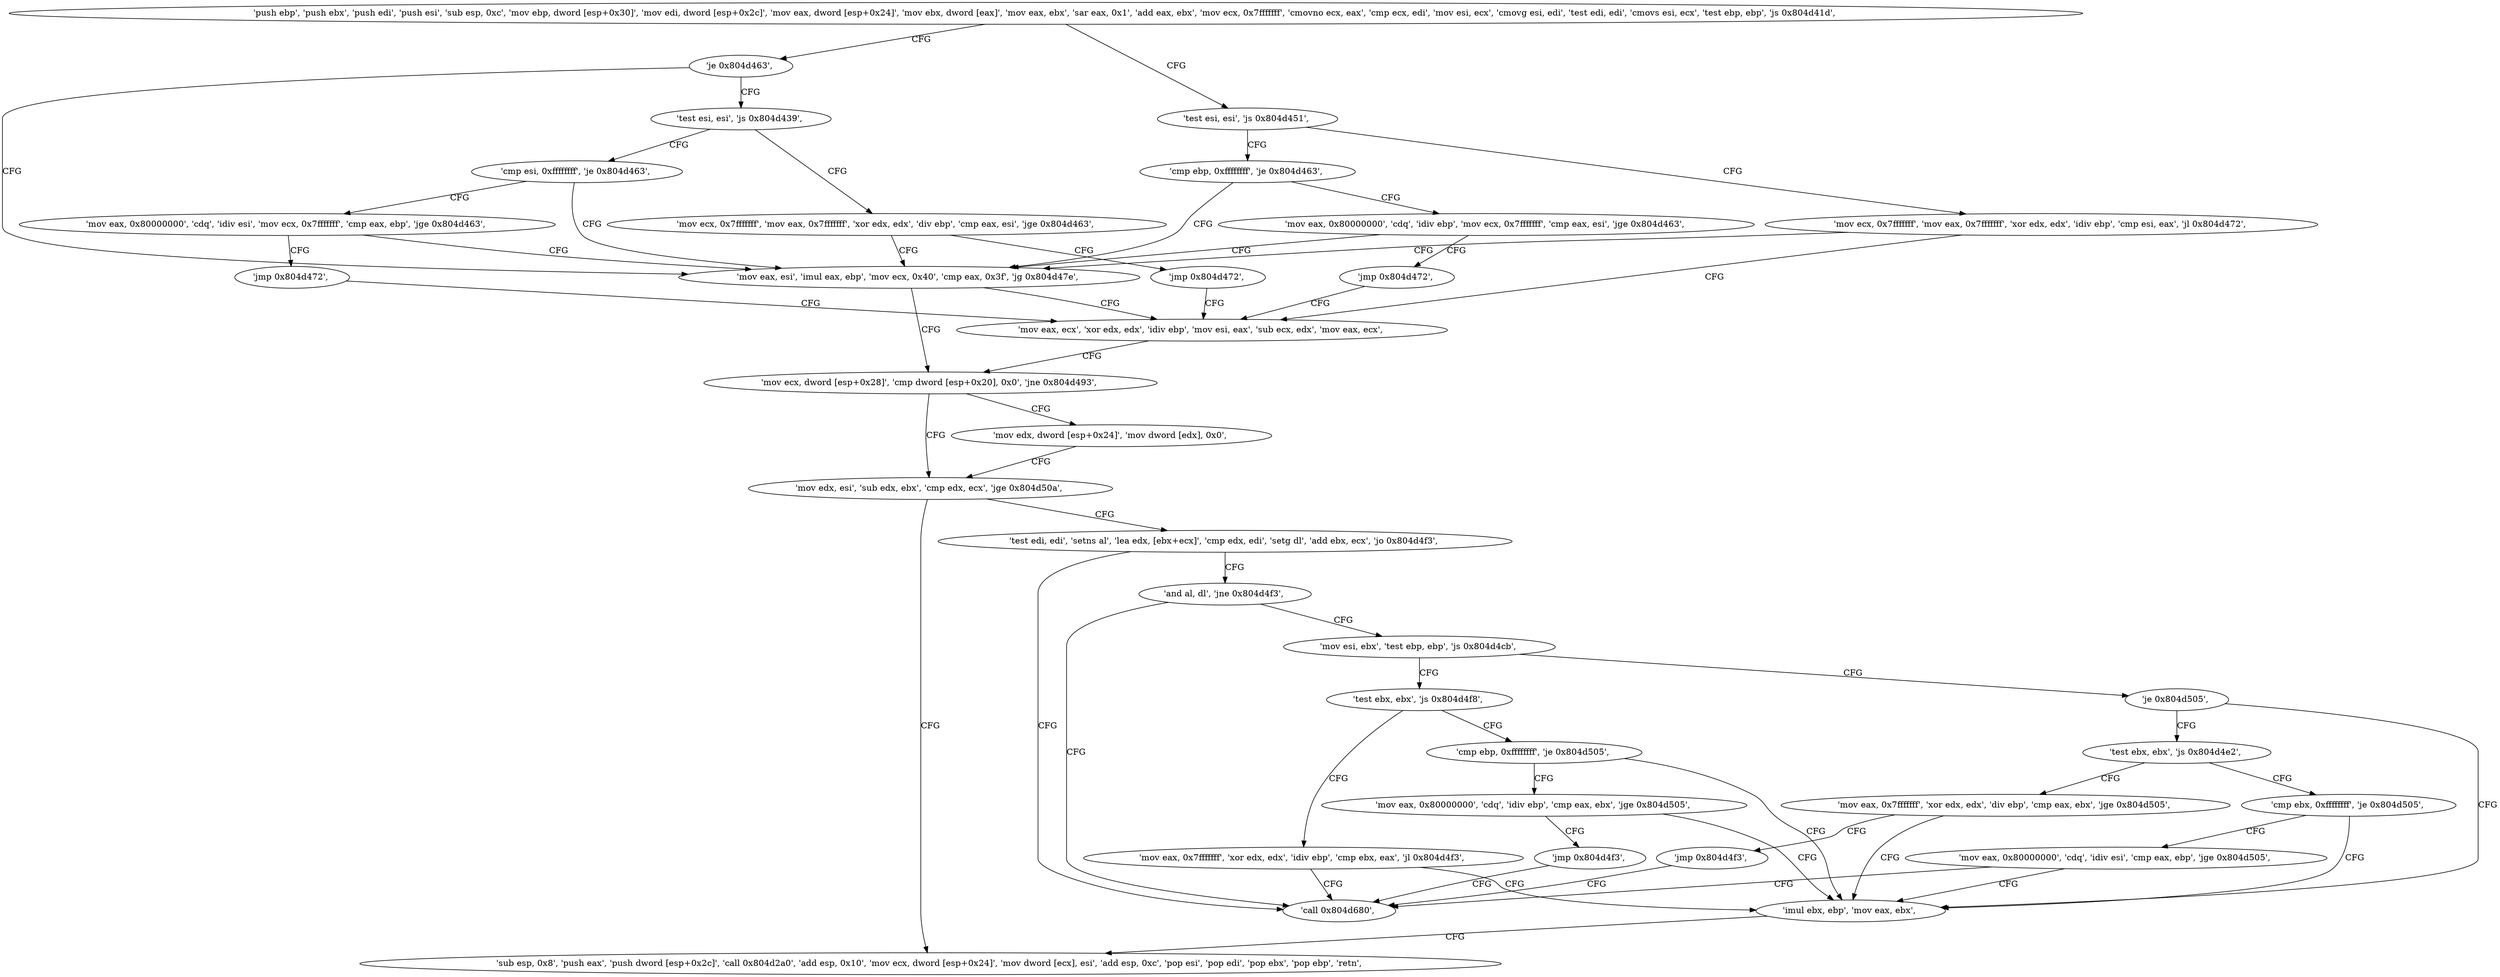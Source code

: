 digraph "func" {
"134534096" [label = "'push ebp', 'push ebx', 'push edi', 'push esi', 'sub esp, 0xc', 'mov ebp, dword [esp+0x30]', 'mov edi, dword [esp+0x2c]', 'mov eax, dword [esp+0x24]', 'mov ebx, dword [eax]', 'mov eax, ebx', 'sar eax, 0x1', 'add eax, ebx', 'mov ecx, 0x7fffffff', 'cmovno ecx, eax', 'cmp ecx, edi', 'mov esi, ecx', 'cmovg esi, edi', 'test edi, edi', 'cmovs esi, ecx', 'test ebp, ebp', 'js 0x804d41d', " ]
"134534173" [label = "'test esi, esi', 'js 0x804d451', " ]
"134534147" [label = "'je 0x804d463', " ]
"134534225" [label = "'mov ecx, 0x7fffffff', 'mov eax, 0x7fffffff', 'xor edx, edx', 'idiv ebp', 'cmp esi, eax', 'jl 0x804d472', " ]
"134534177" [label = "'cmp ebp, 0xffffffff', 'je 0x804d463', " ]
"134534243" [label = "'mov eax, esi', 'imul eax, ebp', 'mov ecx, 0x40', 'cmp eax, 0x3f', 'jg 0x804d47e', " ]
"134534149" [label = "'test esi, esi', 'js 0x804d439', " ]
"134534258" [label = "'mov eax, ecx', 'xor edx, edx', 'idiv ebp', 'mov esi, eax', 'sub ecx, edx', 'mov eax, ecx', " ]
"134534182" [label = "'mov eax, 0x80000000', 'cdq', 'idiv ebp', 'mov ecx, 0x7fffffff', 'cmp eax, esi', 'jge 0x804d463', " ]
"134534270" [label = "'mov ecx, dword [esp+0x28]', 'cmp dword [esp+0x20], 0x0', 'jne 0x804d493', " ]
"134534201" [label = "'cmp esi, 0xffffffff', 'je 0x804d463', " ]
"134534153" [label = "'mov ecx, 0x7fffffff', 'mov eax, 0x7fffffff', 'xor edx, edx', 'div ebp', 'cmp eax, esi', 'jge 0x804d463', " ]
"134534199" [label = "'jmp 0x804d472', " ]
"134534291" [label = "'mov edx, esi', 'sub edx, ebx', 'cmp edx, ecx', 'jge 0x804d50a', " ]
"134534281" [label = "'mov edx, dword [esp+0x24]', 'mov dword [edx], 0x0', " ]
"134534206" [label = "'mov eax, 0x80000000', 'cdq', 'idiv esi', 'mov ecx, 0x7fffffff', 'cmp eax, ebp', 'jge 0x804d463', " ]
"134534171" [label = "'jmp 0x804d472', " ]
"134534410" [label = "'sub esp, 0x8', 'push eax', 'push dword [esp+0x2c]', 'call 0x804d2a0', 'add esp, 0x10', 'mov ecx, dword [esp+0x24]', 'mov dword [ecx], esi', 'add esp, 0xc', 'pop esi', 'pop edi', 'pop ebx', 'pop ebp', 'retn', " ]
"134534299" [label = "'test edi, edi', 'setns al', 'lea edx, [ebx+ecx]', 'cmp edx, edi', 'setg dl', 'add ebx, ecx', 'jo 0x804d4f3', " ]
"134534223" [label = "'jmp 0x804d472', " ]
"134534387" [label = "'call 0x804d680', " ]
"134534316" [label = "'and al, dl', 'jne 0x804d4f3', " ]
"134534320" [label = "'mov esi, ebx', 'test ebp, ebp', 'js 0x804d4cb', " ]
"134534347" [label = "'test ebx, ebx', 'js 0x804d4f8', " ]
"134534326" [label = "'je 0x804d505', " ]
"134534392" [label = "'mov eax, 0x7fffffff', 'xor edx, edx', 'idiv ebp', 'cmp ebx, eax', 'jl 0x804d4f3', " ]
"134534351" [label = "'cmp ebp, 0xffffffff', 'je 0x804d505', " ]
"134534405" [label = "'imul ebx, ebp', 'mov eax, ebx', " ]
"134534328" [label = "'test ebx, ebx', 'js 0x804d4e2', " ]
"134534356" [label = "'mov eax, 0x80000000', 'cdq', 'idiv ebp', 'cmp eax, ebx', 'jge 0x804d505', " ]
"134534370" [label = "'cmp ebx, 0xffffffff', 'je 0x804d505', " ]
"134534332" [label = "'mov eax, 0x7fffffff', 'xor edx, edx', 'div ebp', 'cmp eax, ebx', 'jge 0x804d505', " ]
"134534368" [label = "'jmp 0x804d4f3', " ]
"134534375" [label = "'mov eax, 0x80000000', 'cdq', 'idiv esi', 'cmp eax, ebp', 'jge 0x804d505', " ]
"134534345" [label = "'jmp 0x804d4f3', " ]
"134534096" -> "134534173" [ label = "CFG" ]
"134534096" -> "134534147" [ label = "CFG" ]
"134534173" -> "134534225" [ label = "CFG" ]
"134534173" -> "134534177" [ label = "CFG" ]
"134534147" -> "134534243" [ label = "CFG" ]
"134534147" -> "134534149" [ label = "CFG" ]
"134534225" -> "134534258" [ label = "CFG" ]
"134534225" -> "134534243" [ label = "CFG" ]
"134534177" -> "134534243" [ label = "CFG" ]
"134534177" -> "134534182" [ label = "CFG" ]
"134534243" -> "134534270" [ label = "CFG" ]
"134534243" -> "134534258" [ label = "CFG" ]
"134534149" -> "134534201" [ label = "CFG" ]
"134534149" -> "134534153" [ label = "CFG" ]
"134534258" -> "134534270" [ label = "CFG" ]
"134534182" -> "134534243" [ label = "CFG" ]
"134534182" -> "134534199" [ label = "CFG" ]
"134534270" -> "134534291" [ label = "CFG" ]
"134534270" -> "134534281" [ label = "CFG" ]
"134534201" -> "134534243" [ label = "CFG" ]
"134534201" -> "134534206" [ label = "CFG" ]
"134534153" -> "134534243" [ label = "CFG" ]
"134534153" -> "134534171" [ label = "CFG" ]
"134534199" -> "134534258" [ label = "CFG" ]
"134534291" -> "134534410" [ label = "CFG" ]
"134534291" -> "134534299" [ label = "CFG" ]
"134534281" -> "134534291" [ label = "CFG" ]
"134534206" -> "134534243" [ label = "CFG" ]
"134534206" -> "134534223" [ label = "CFG" ]
"134534171" -> "134534258" [ label = "CFG" ]
"134534299" -> "134534387" [ label = "CFG" ]
"134534299" -> "134534316" [ label = "CFG" ]
"134534223" -> "134534258" [ label = "CFG" ]
"134534316" -> "134534387" [ label = "CFG" ]
"134534316" -> "134534320" [ label = "CFG" ]
"134534320" -> "134534347" [ label = "CFG" ]
"134534320" -> "134534326" [ label = "CFG" ]
"134534347" -> "134534392" [ label = "CFG" ]
"134534347" -> "134534351" [ label = "CFG" ]
"134534326" -> "134534405" [ label = "CFG" ]
"134534326" -> "134534328" [ label = "CFG" ]
"134534392" -> "134534387" [ label = "CFG" ]
"134534392" -> "134534405" [ label = "CFG" ]
"134534351" -> "134534405" [ label = "CFG" ]
"134534351" -> "134534356" [ label = "CFG" ]
"134534405" -> "134534410" [ label = "CFG" ]
"134534328" -> "134534370" [ label = "CFG" ]
"134534328" -> "134534332" [ label = "CFG" ]
"134534356" -> "134534405" [ label = "CFG" ]
"134534356" -> "134534368" [ label = "CFG" ]
"134534370" -> "134534405" [ label = "CFG" ]
"134534370" -> "134534375" [ label = "CFG" ]
"134534332" -> "134534405" [ label = "CFG" ]
"134534332" -> "134534345" [ label = "CFG" ]
"134534368" -> "134534387" [ label = "CFG" ]
"134534375" -> "134534405" [ label = "CFG" ]
"134534375" -> "134534387" [ label = "CFG" ]
"134534345" -> "134534387" [ label = "CFG" ]
}
